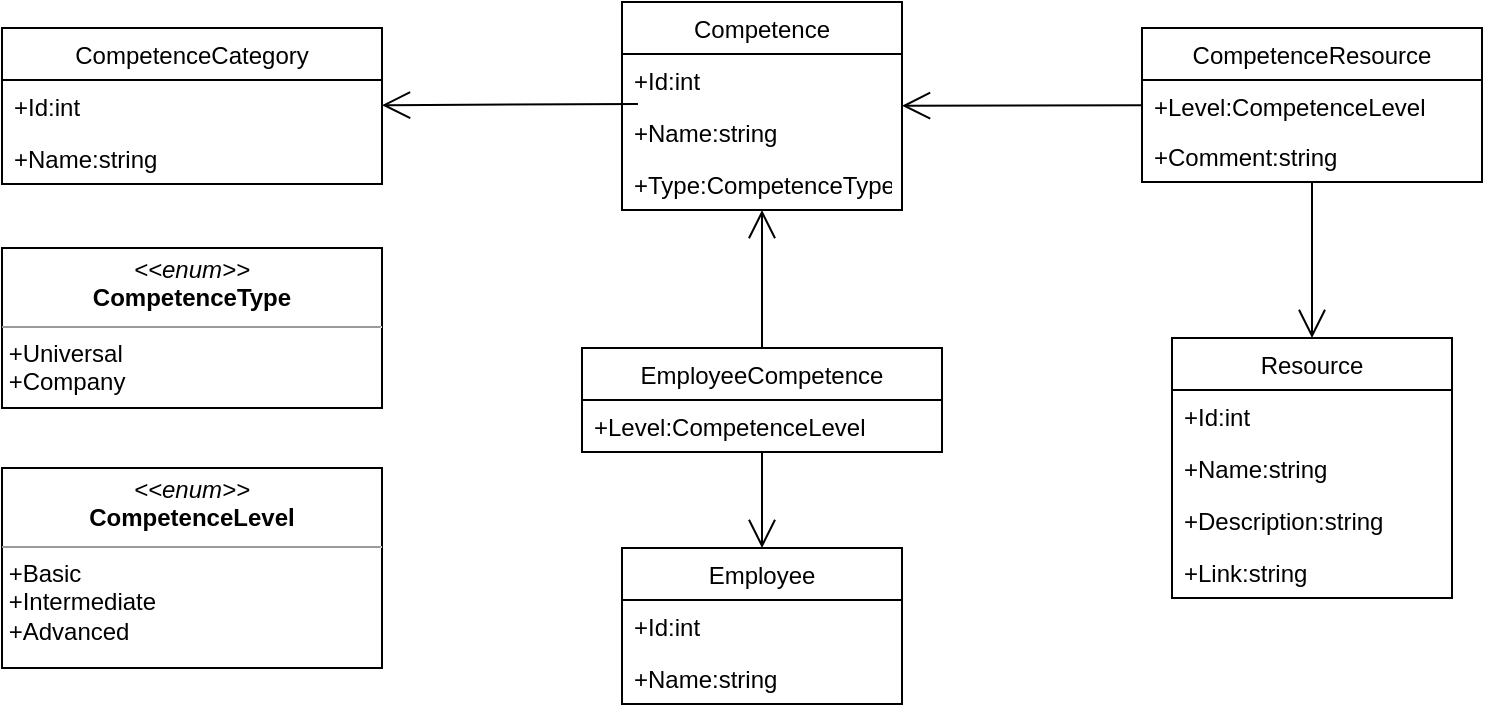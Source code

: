 <mxfile version="13.4.4" type="device"><diagram name="Page-1" id="c4acf3e9-155e-7222-9cf6-157b1a14988f"><mxGraphModel dx="1664" dy="922" grid="1" gridSize="10" guides="1" tooltips="1" connect="1" arrows="1" fold="1" page="1" pageScale="1" pageWidth="850" pageHeight="1100" background="#ffffff" math="0" shadow="0"><root><mxCell id="0"/><mxCell id="1" parent="0"/><mxCell id="Pidduayjx2d02AsV_FB--12" value="&lt;p style=&quot;margin: 0px ; margin-top: 4px ; text-align: center&quot;&gt;&lt;i&gt;&amp;lt;&amp;lt;enum&amp;gt;&amp;gt;&lt;/i&gt;&lt;br&gt;&lt;b&gt;CompetenceType&lt;/b&gt;&lt;/p&gt;&lt;hr size=&quot;1&quot;&gt;&lt;div&gt;&amp;nbsp;+Universal&lt;/div&gt;&lt;div&gt;&amp;nbsp;+Company&lt;br&gt;&lt;/div&gt;" style="verticalAlign=top;align=left;overflow=fill;fontSize=12;fontFamily=Helvetica;html=1;" vertex="1" parent="1"><mxGeometry x="80" y="440" width="190" height="80" as="geometry"/></mxCell><mxCell id="Pidduayjx2d02AsV_FB--13" value="" style="endArrow=open;endFill=1;endSize=12;html=1;exitX=0.057;exitY=-0.038;exitDx=0;exitDy=0;exitPerimeter=0;" edge="1" parent="1" source="Pidduayjx2d02AsV_FB--8" target="Pidduayjx2d02AsV_FB--1"><mxGeometry width="160" relative="1" as="geometry"><mxPoint x="390" y="470" as="sourcePoint"/><mxPoint x="500" y="470" as="targetPoint"/></mxGeometry></mxCell><mxCell id="Pidduayjx2d02AsV_FB--26" value="EmployeeCompetence" style="swimlane;fontStyle=0;childLayout=stackLayout;horizontal=1;startSize=26;fillColor=none;horizontalStack=0;resizeParent=1;resizeParentMax=0;resizeLast=0;collapsible=1;marginBottom=0;" vertex="1" parent="1"><mxGeometry x="370" y="490" width="180" height="52" as="geometry"/></mxCell><mxCell id="Pidduayjx2d02AsV_FB--28" value="+Level:CompetenceLevel" style="text;strokeColor=none;fillColor=none;align=left;verticalAlign=top;spacingLeft=4;spacingRight=4;overflow=hidden;rotatable=0;points=[[0,0.5],[1,0.5]];portConstraint=eastwest;" vertex="1" parent="Pidduayjx2d02AsV_FB--26"><mxGeometry y="26" width="180" height="26" as="geometry"/></mxCell><mxCell id="Pidduayjx2d02AsV_FB--30" value="&lt;p style=&quot;margin: 0px ; margin-top: 4px ; text-align: center&quot;&gt;&lt;i&gt;&amp;lt;&amp;lt;enum&amp;gt;&amp;gt;&lt;/i&gt;&lt;br&gt;&lt;b&gt;CompetenceLevel&lt;/b&gt;&lt;/p&gt;&lt;hr size=&quot;1&quot;&gt;&lt;div&gt;&amp;nbsp;+Basic&lt;/div&gt;&lt;div&gt;&amp;nbsp;+Intermediate&lt;/div&gt;&lt;div&gt;&amp;nbsp;+Advanced&lt;br&gt;&lt;/div&gt;" style="verticalAlign=top;align=left;overflow=fill;fontSize=12;fontFamily=Helvetica;html=1;" vertex="1" parent="1"><mxGeometry x="80" y="550" width="190" height="100" as="geometry"/></mxCell><mxCell id="Pidduayjx2d02AsV_FB--31" value="" style="endArrow=open;endFill=1;endSize=12;html=1;" edge="1" parent="1" source="Pidduayjx2d02AsV_FB--26" target="Pidduayjx2d02AsV_FB--7"><mxGeometry width="160" relative="1" as="geometry"><mxPoint x="340" y="410" as="sourcePoint"/><mxPoint x="500" y="410" as="targetPoint"/></mxGeometry></mxCell><mxCell id="Pidduayjx2d02AsV_FB--32" value="" style="endArrow=open;endFill=1;endSize=12;html=1;" edge="1" parent="1" source="Pidduayjx2d02AsV_FB--26" target="Pidduayjx2d02AsV_FB--20"><mxGeometry width="160" relative="1" as="geometry"><mxPoint x="340" y="410" as="sourcePoint"/><mxPoint x="500" y="410" as="targetPoint"/></mxGeometry></mxCell><mxCell id="Pidduayjx2d02AsV_FB--7" value="Competence" style="swimlane;fontStyle=0;childLayout=stackLayout;horizontal=1;startSize=26;fillColor=none;horizontalStack=0;resizeParent=1;resizeParentMax=0;resizeLast=0;collapsible=1;marginBottom=0;" vertex="1" parent="1"><mxGeometry x="390" y="317" width="140" height="104" as="geometry"/></mxCell><mxCell id="Pidduayjx2d02AsV_FB--10" value="+Id:int" style="text;strokeColor=none;fillColor=none;align=left;verticalAlign=top;spacingLeft=4;spacingRight=4;overflow=hidden;rotatable=0;points=[[0,0.5],[1,0.5]];portConstraint=eastwest;" vertex="1" parent="Pidduayjx2d02AsV_FB--7"><mxGeometry y="26" width="140" height="26" as="geometry"/></mxCell><mxCell id="Pidduayjx2d02AsV_FB--8" value="+Name:string" style="text;strokeColor=none;fillColor=none;align=left;verticalAlign=top;spacingLeft=4;spacingRight=4;overflow=hidden;rotatable=0;points=[[0,0.5],[1,0.5]];portConstraint=eastwest;" vertex="1" parent="Pidduayjx2d02AsV_FB--7"><mxGeometry y="52" width="140" height="26" as="geometry"/></mxCell><mxCell id="Pidduayjx2d02AsV_FB--14" value="+Type:CompetenceType" style="text;strokeColor=none;fillColor=none;align=left;verticalAlign=top;spacingLeft=4;spacingRight=4;overflow=hidden;rotatable=0;points=[[0,0.5],[1,0.5]];portConstraint=eastwest;" vertex="1" parent="Pidduayjx2d02AsV_FB--7"><mxGeometry y="78" width="140" height="26" as="geometry"/></mxCell><mxCell id="Pidduayjx2d02AsV_FB--44" value="" style="endArrow=open;endFill=1;endSize=12;html=1;" edge="1" parent="1" source="Pidduayjx2d02AsV_FB--39" target="Pidduayjx2d02AsV_FB--7"><mxGeometry width="160" relative="1" as="geometry"><mxPoint x="340" y="420" as="sourcePoint"/><mxPoint x="500" y="420" as="targetPoint"/></mxGeometry></mxCell><mxCell id="Pidduayjx2d02AsV_FB--45" value="" style="endArrow=open;endFill=1;endSize=12;html=1;" edge="1" parent="1" source="Pidduayjx2d02AsV_FB--39" target="Pidduayjx2d02AsV_FB--34"><mxGeometry width="160" relative="1" as="geometry"><mxPoint x="340" y="420" as="sourcePoint"/><mxPoint x="500" y="420" as="targetPoint"/></mxGeometry></mxCell><mxCell id="Pidduayjx2d02AsV_FB--34" value="Resource" style="swimlane;fontStyle=0;childLayout=stackLayout;horizontal=1;startSize=26;fillColor=none;horizontalStack=0;resizeParent=1;resizeParentMax=0;resizeLast=0;collapsible=1;marginBottom=0;" vertex="1" parent="1"><mxGeometry x="665" y="485" width="140" height="130" as="geometry"/></mxCell><mxCell id="Pidduayjx2d02AsV_FB--35" value="+Id:int" style="text;strokeColor=none;fillColor=none;align=left;verticalAlign=top;spacingLeft=4;spacingRight=4;overflow=hidden;rotatable=0;points=[[0,0.5],[1,0.5]];portConstraint=eastwest;" vertex="1" parent="Pidduayjx2d02AsV_FB--34"><mxGeometry y="26" width="140" height="26" as="geometry"/></mxCell><mxCell id="Pidduayjx2d02AsV_FB--36" value="+Name:string" style="text;strokeColor=none;fillColor=none;align=left;verticalAlign=top;spacingLeft=4;spacingRight=4;overflow=hidden;rotatable=0;points=[[0,0.5],[1,0.5]];portConstraint=eastwest;" vertex="1" parent="Pidduayjx2d02AsV_FB--34"><mxGeometry y="52" width="140" height="26" as="geometry"/></mxCell><mxCell id="Pidduayjx2d02AsV_FB--37" value="+Description:string" style="text;strokeColor=none;fillColor=none;align=left;verticalAlign=top;spacingLeft=4;spacingRight=4;overflow=hidden;rotatable=0;points=[[0,0.5],[1,0.5]];portConstraint=eastwest;" vertex="1" parent="Pidduayjx2d02AsV_FB--34"><mxGeometry y="78" width="140" height="26" as="geometry"/></mxCell><mxCell id="Pidduayjx2d02AsV_FB--38" value="+Link:string" style="text;strokeColor=none;fillColor=none;align=left;verticalAlign=top;spacingLeft=4;spacingRight=4;overflow=hidden;rotatable=0;points=[[0,0.5],[1,0.5]];portConstraint=eastwest;" vertex="1" parent="Pidduayjx2d02AsV_FB--34"><mxGeometry y="104" width="140" height="26" as="geometry"/></mxCell><mxCell id="Pidduayjx2d02AsV_FB--1" value="CompetenceCategory" style="swimlane;fontStyle=0;childLayout=stackLayout;horizontal=1;startSize=26;fillColor=none;horizontalStack=0;resizeParent=1;resizeParentMax=0;resizeLast=0;collapsible=1;marginBottom=0;" vertex="1" parent="1"><mxGeometry x="80" y="330" width="190" height="78" as="geometry"><mxRectangle x="120" y="330" width="100" height="26" as="alternateBounds"/></mxGeometry></mxCell><mxCell id="Pidduayjx2d02AsV_FB--3" value="+Id:int" style="text;strokeColor=none;fillColor=none;align=left;verticalAlign=top;spacingLeft=4;spacingRight=4;overflow=hidden;rotatable=0;points=[[0,0.5],[1,0.5]];portConstraint=eastwest;" vertex="1" parent="Pidduayjx2d02AsV_FB--1"><mxGeometry y="26" width="190" height="26" as="geometry"/></mxCell><mxCell id="Pidduayjx2d02AsV_FB--4" value="+Name:string" style="text;strokeColor=none;fillColor=none;align=left;verticalAlign=top;spacingLeft=4;spacingRight=4;overflow=hidden;rotatable=0;points=[[0,0.5],[1,0.5]];portConstraint=eastwest;" vertex="1" parent="Pidduayjx2d02AsV_FB--1"><mxGeometry y="52" width="190" height="26" as="geometry"/></mxCell><mxCell id="Pidduayjx2d02AsV_FB--39" value="&#xA;CompetenceResource&#xA;" style="swimlane;fontStyle=0;childLayout=stackLayout;horizontal=1;startSize=26;fillColor=none;horizontalStack=0;resizeParent=1;resizeParentMax=0;resizeLast=0;collapsible=1;marginBottom=0;" vertex="1" parent="1"><mxGeometry x="650" y="330" width="170" height="77" as="geometry"/></mxCell><mxCell id="Pidduayjx2d02AsV_FB--41" value="+Level:CompetenceLevel" style="text;strokeColor=none;fillColor=none;align=left;verticalAlign=top;spacingLeft=4;spacingRight=4;overflow=hidden;rotatable=0;points=[[0,0.5],[1,0.5]];portConstraint=eastwest;" vertex="1" parent="Pidduayjx2d02AsV_FB--39"><mxGeometry y="26" width="170" height="25" as="geometry"/></mxCell><mxCell id="Pidduayjx2d02AsV_FB--42" value="+Comment:string" style="text;strokeColor=none;fillColor=none;align=left;verticalAlign=top;spacingLeft=4;spacingRight=4;overflow=hidden;rotatable=0;points=[[0,0.5],[1,0.5]];portConstraint=eastwest;" vertex="1" parent="Pidduayjx2d02AsV_FB--39"><mxGeometry y="51" width="170" height="26" as="geometry"/></mxCell><mxCell id="Pidduayjx2d02AsV_FB--20" value="Employee" style="swimlane;fontStyle=0;childLayout=stackLayout;horizontal=1;startSize=26;fillColor=none;horizontalStack=0;resizeParent=1;resizeParentMax=0;resizeLast=0;collapsible=1;marginBottom=0;" vertex="1" parent="1"><mxGeometry x="390" y="590" width="140" height="78" as="geometry"/></mxCell><mxCell id="Pidduayjx2d02AsV_FB--21" value="+Id:int" style="text;strokeColor=none;fillColor=none;align=left;verticalAlign=top;spacingLeft=4;spacingRight=4;overflow=hidden;rotatable=0;points=[[0,0.5],[1,0.5]];portConstraint=eastwest;" vertex="1" parent="Pidduayjx2d02AsV_FB--20"><mxGeometry y="26" width="140" height="26" as="geometry"/></mxCell><mxCell id="Pidduayjx2d02AsV_FB--22" value="+Name:string" style="text;strokeColor=none;fillColor=none;align=left;verticalAlign=top;spacingLeft=4;spacingRight=4;overflow=hidden;rotatable=0;points=[[0,0.5],[1,0.5]];portConstraint=eastwest;" vertex="1" parent="Pidduayjx2d02AsV_FB--20"><mxGeometry y="52" width="140" height="26" as="geometry"/></mxCell></root></mxGraphModel></diagram></mxfile>